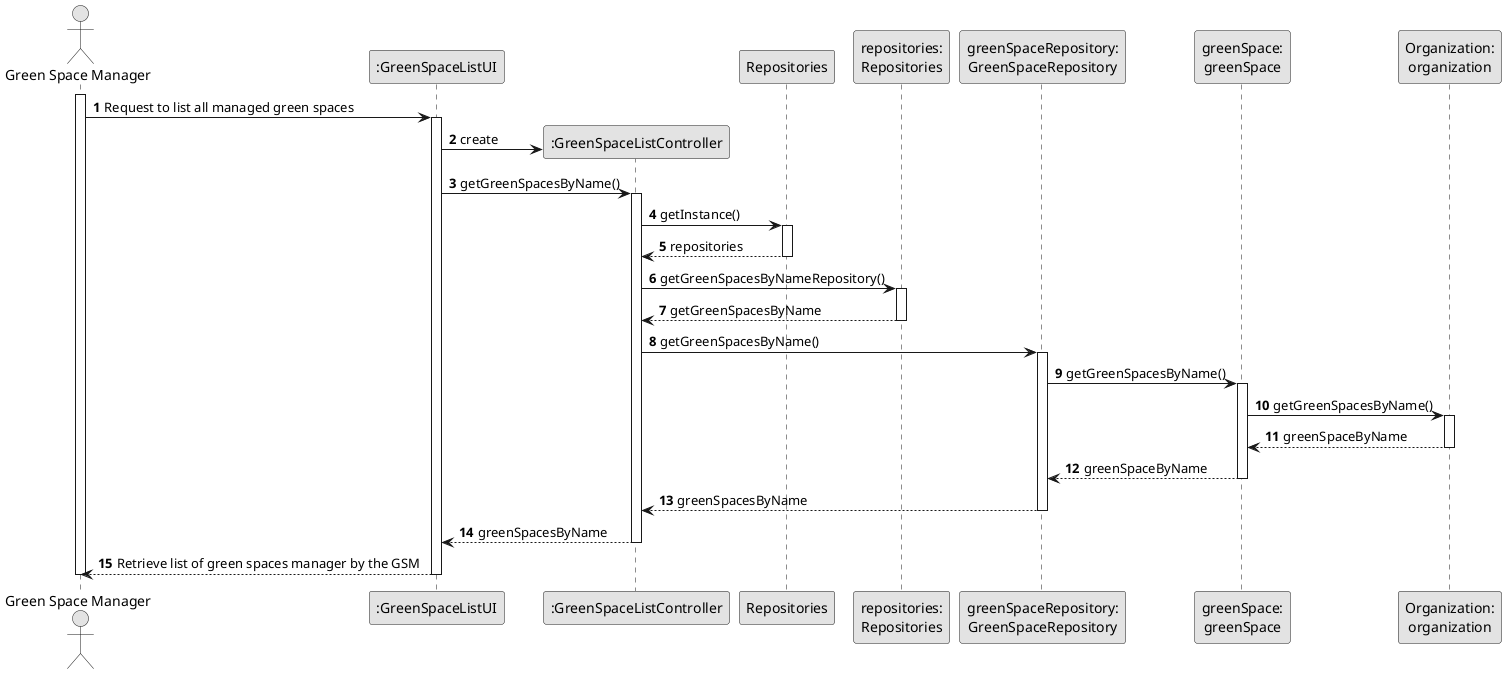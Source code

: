 @startuml
skinparam monochrome true
skinparam packageStyle rectangle
skinparam shadowing false

autonumber

'hide footbox
actor "Green Space Manager" as VFM
participant ":GreenSpaceListUI" as UI
participant ":GreenSpaceListController" as CTRL
participant "Repositories" as Rep
participant "repositories:\nRepositories" as Repositories
participant "greenSpaceRepository:\nGreenSpaceRepository" as VehicleRepository
participant "greenSpace:\ngreenSpace" as Vehicle
participant "Organization:\norganization" as org

activate VFM

VFM -> UI : Request to list all managed green spaces

    activate UI

        UI -> CTRL** : create




        UI -> CTRL : getGreenSpacesByName()
        activate CTRL

            CTRL -> Rep : getInstance()
            activate Rep

                Rep --> CTRL : repositories
            deactivate Rep




            CTRL -> Repositories : getGreenSpacesByNameRepository()
            activate Repositories

                Repositories --> CTRL : getGreenSpacesByName
            deactivate Repositories



            CTRL -> VehicleRepository : getGreenSpacesByName()
                                    activate VehicleRepository

                                     VehicleRepository -> Vehicle : getGreenSpacesByName()
                                    activate Vehicle



                                      Vehicle -> org : getGreenSpacesByName()
                                                                        activate org


                                                                        org --> Vehicle : greenSpaceByName
                                                                                                            deactivate org


                                    Vehicle --> VehicleRepository : greenSpaceByName
                                                                        deactivate Vehicle




                                        VehicleRepository --> CTRL : greenSpacesByName
                                    deactivate VehicleRepository






            CTRL --> UI : greenSpacesByName
        deactivate CTRL

        UI --> VFM : Retrieve list of green spaces manager by the GSM





deactivate UI
deactivate VFM

@enduml
